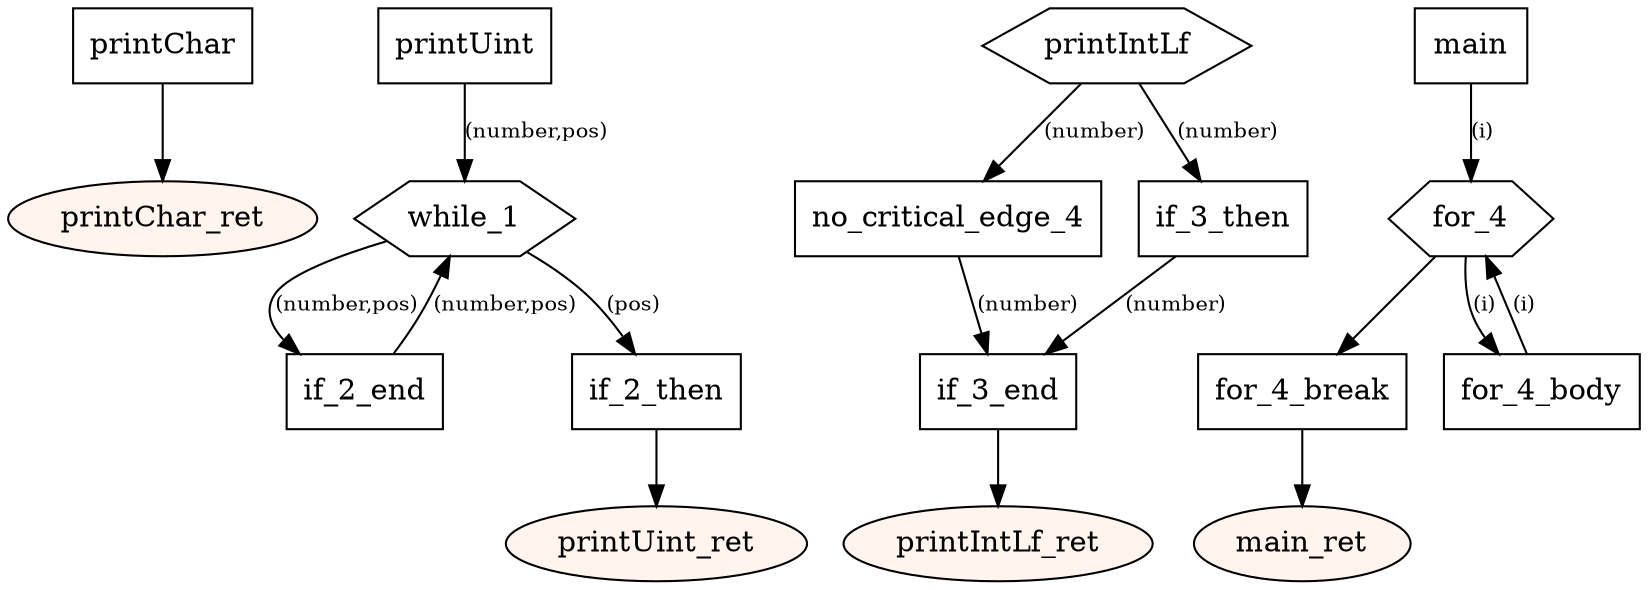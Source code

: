 digraph program {
	edge[fontsize="10pt"];
	subgraph fn_printChar {
		BasicBlock_0_printChar [label="printChar",shape=box];
		BasicBlock_0_printChar -> BasicBlock_0_printChar_ret;
		BasicBlock_0_printChar_ret [label="printChar_ret",shape=oval,style=filled,fillcolor="#fff5ee"];
	}
	subgraph fn_printUint {
		BasicBlock_1_printUint [label="printUint",shape=box];
		BasicBlock_1_printUint -> BasicBlock_1_while_1 [label="(number,pos)"];
		BasicBlock_1_while_1 [label="while_1",shape=hexagon];
		BasicBlock_1_while_1 -> BasicBlock_1_if_2_end [label="(number,pos)"];
		BasicBlock_1_while_1 -> BasicBlock_1_if_2_then [label="(pos)"];
		BasicBlock_1_if_2_then [label="if_2_then",shape=box];
		BasicBlock_1_if_2_then -> BasicBlock_1_printUint_ret;
		BasicBlock_1_if_2_end [label="if_2_end",shape=box];
		BasicBlock_1_if_2_end -> BasicBlock_1_while_1 [label="(number,pos)"];
		BasicBlock_1_printUint_ret [label="printUint_ret",shape=oval,style=filled,fillcolor="#fff5ee"];
	}
	subgraph fn_printIntLf {
		BasicBlock_2_printIntLf [label="printIntLf",shape=hexagon];
		BasicBlock_2_printIntLf -> BasicBlock_2_no_critical_edge_4 [label="(number)"];
		BasicBlock_2_printIntLf -> BasicBlock_2_if_3_then [label="(number)"];
		BasicBlock_2_if_3_then [label="if_3_then",shape=box];
		BasicBlock_2_if_3_then -> BasicBlock_2_if_3_end [label="(number)"];
		BasicBlock_2_no_critical_edge_4 [label="no_critical_edge_4",shape=box];
		BasicBlock_2_no_critical_edge_4 -> BasicBlock_2_if_3_end [label="(number)"];
		BasicBlock_2_if_3_end [label="if_3_end",shape=box];
		BasicBlock_2_if_3_end -> BasicBlock_2_printIntLf_ret;
		BasicBlock_2_printIntLf_ret [label="printIntLf_ret",shape=oval,style=filled,fillcolor="#fff5ee"];
	}
	subgraph fn_main {
		BasicBlock_3_main [label="main",shape=box];
		BasicBlock_3_main -> BasicBlock_3_for_4 [label="(i)"];
		BasicBlock_3_for_4 [label="for_4",shape=hexagon];
		BasicBlock_3_for_4 -> BasicBlock_3_for_4_break;
		BasicBlock_3_for_4 -> BasicBlock_3_for_4_body [label="(i)"];
		BasicBlock_3_for_4_body [label="for_4_body",shape=box];
		BasicBlock_3_for_4_body -> BasicBlock_3_for_4 [label="(i)"];
		BasicBlock_3_for_4_break [label="for_4_break",shape=box];
		BasicBlock_3_for_4_break -> BasicBlock_3_main_ret;
		BasicBlock_3_main_ret [label="main_ret",shape=oval,style=filled,fillcolor="#fff5ee"];
	}
}
